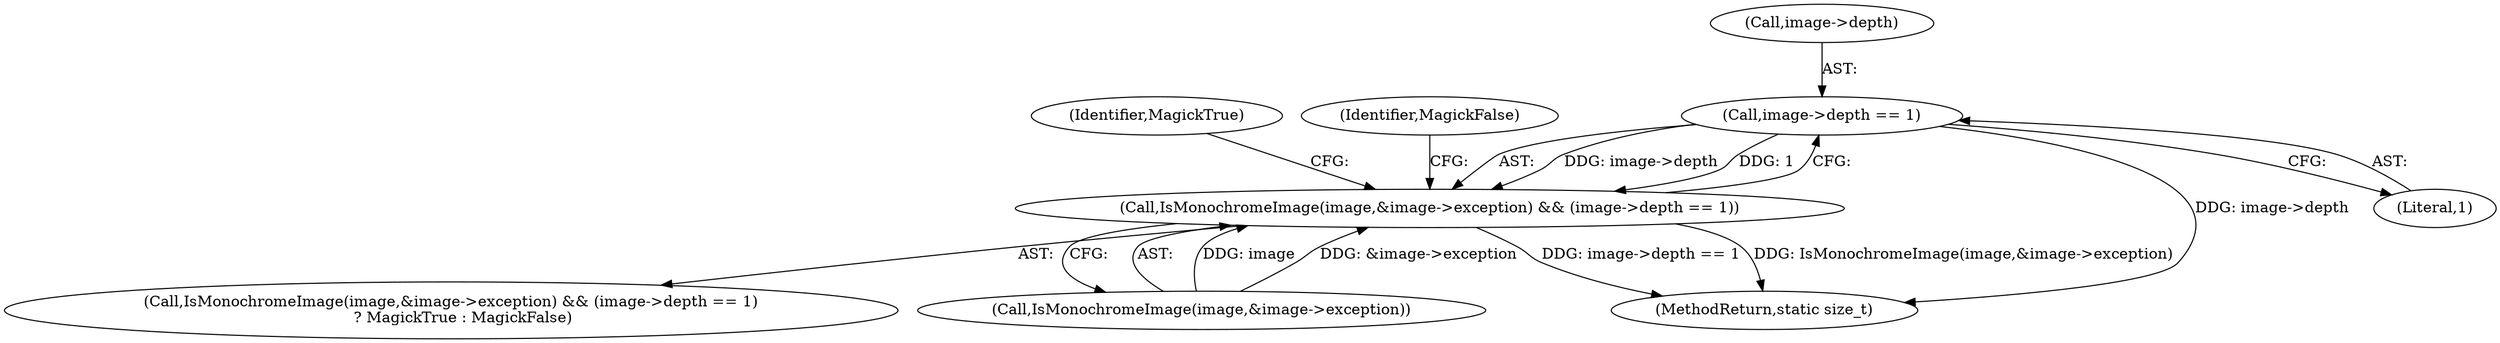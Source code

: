 digraph "0_ImageMagick_e87af64b1ff1635a32d9b6162f1b0e260fb54ed9@pointer" {
"1000172" [label="(Call,image->depth == 1)"];
"1000165" [label="(Call,IsMonochromeImage(image,&image->exception) && (image->depth == 1))"];
"1000172" [label="(Call,image->depth == 1)"];
"1000173" [label="(Call,image->depth)"];
"1000166" [label="(Call,IsMonochromeImage(image,&image->exception))"];
"1000164" [label="(Call,IsMonochromeImage(image,&image->exception) && (image->depth == 1)\n     ? MagickTrue : MagickFalse)"];
"1000165" [label="(Call,IsMonochromeImage(image,&image->exception) && (image->depth == 1))"];
"1000177" [label="(Identifier,MagickTrue)"];
"1000178" [label="(Identifier,MagickFalse)"];
"1000484" [label="(MethodReturn,static size_t)"];
"1000176" [label="(Literal,1)"];
"1000172" -> "1000165"  [label="AST: "];
"1000172" -> "1000176"  [label="CFG: "];
"1000173" -> "1000172"  [label="AST: "];
"1000176" -> "1000172"  [label="AST: "];
"1000165" -> "1000172"  [label="CFG: "];
"1000172" -> "1000484"  [label="DDG: image->depth"];
"1000172" -> "1000165"  [label="DDG: image->depth"];
"1000172" -> "1000165"  [label="DDG: 1"];
"1000165" -> "1000164"  [label="AST: "];
"1000165" -> "1000166"  [label="CFG: "];
"1000166" -> "1000165"  [label="AST: "];
"1000177" -> "1000165"  [label="CFG: "];
"1000178" -> "1000165"  [label="CFG: "];
"1000165" -> "1000484"  [label="DDG: image->depth == 1"];
"1000165" -> "1000484"  [label="DDG: IsMonochromeImage(image,&image->exception)"];
"1000166" -> "1000165"  [label="DDG: image"];
"1000166" -> "1000165"  [label="DDG: &image->exception"];
}
